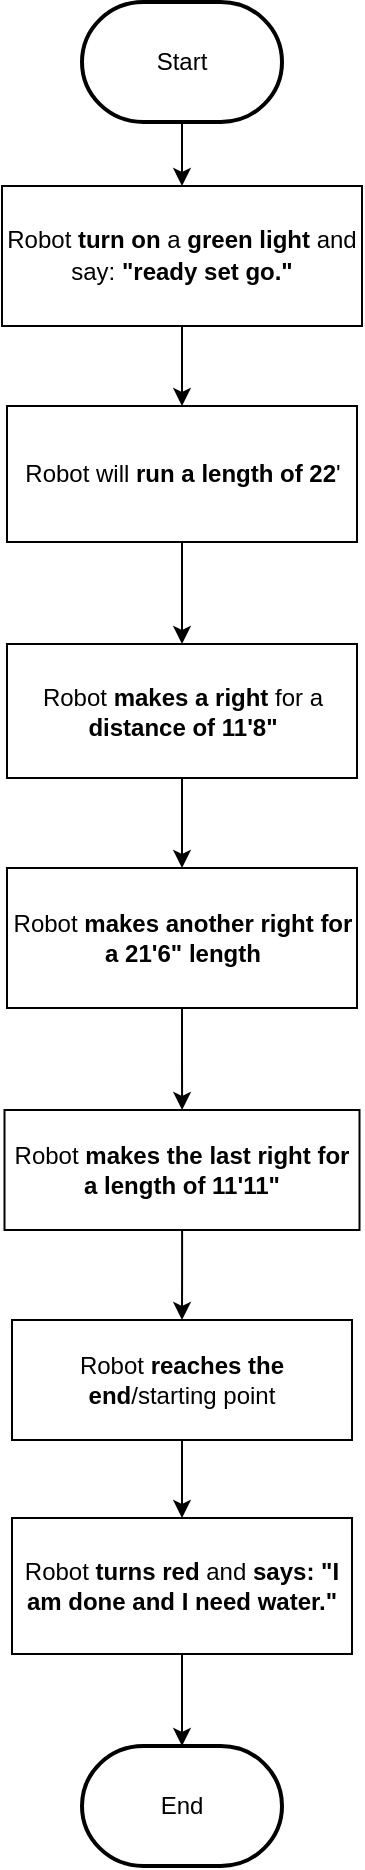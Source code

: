 <mxfile version="21.8.0" type="device">
  <diagram name="Page-1" id="Arvr1iIcSLgxbItw9mFS">
    <mxGraphModel dx="1301" dy="908" grid="1" gridSize="10" guides="1" tooltips="1" connect="1" arrows="1" fold="1" page="1" pageScale="1" pageWidth="850" pageHeight="1100" math="0" shadow="0">
      <root>
        <mxCell id="0" />
        <mxCell id="1" parent="0" />
        <mxCell id="uRuyXRY9Hi6n6hoGiFAT-6" value="" style="edgeStyle=orthogonalEdgeStyle;rounded=0;orthogonalLoop=1;jettySize=auto;html=1;" edge="1" parent="1" source="uRuyXRY9Hi6n6hoGiFAT-2" target="uRuyXRY9Hi6n6hoGiFAT-5">
          <mxGeometry relative="1" as="geometry" />
        </mxCell>
        <mxCell id="uRuyXRY9Hi6n6hoGiFAT-2" value="Start" style="strokeWidth=2;html=1;shape=mxgraph.flowchart.terminator;whiteSpace=wrap;" vertex="1" parent="1">
          <mxGeometry x="270" y="48" width="100" height="60" as="geometry" />
        </mxCell>
        <mxCell id="uRuyXRY9Hi6n6hoGiFAT-9" value="" style="edgeStyle=orthogonalEdgeStyle;rounded=0;orthogonalLoop=1;jettySize=auto;html=1;" edge="1" parent="1" source="uRuyXRY9Hi6n6hoGiFAT-5" target="uRuyXRY9Hi6n6hoGiFAT-7">
          <mxGeometry relative="1" as="geometry" />
        </mxCell>
        <mxCell id="uRuyXRY9Hi6n6hoGiFAT-5" value="&lt;span class=&quot;NormalTextRun SCXW44899743 BCX2&quot;&gt;Robot &lt;b&gt;turn on &lt;/b&gt;a &lt;b&gt;green light &lt;/b&gt;and say: &lt;b&gt;&quot;ready set go.&quot;&lt;/b&gt;&lt;/span&gt;&lt;span class=&quot;TextRun SCXW44899743 BCX2&quot; lang=&quot;EN&quot; style=&quot;font-size: 10pt; line-height: 16.188px; font-family: Arial, &amp;quot;Arial_EmbeddedFont&amp;quot;, &amp;quot;Arial_MSFontService&amp;quot;, sans-serif;&quot; data-contrast=&quot;auto&quot;&gt;&lt;/span&gt;" style="rounded=0;whiteSpace=wrap;html=1;" vertex="1" parent="1">
          <mxGeometry x="230" y="140" width="180" height="70" as="geometry" />
        </mxCell>
        <mxCell id="uRuyXRY9Hi6n6hoGiFAT-11" value="" style="edgeStyle=orthogonalEdgeStyle;rounded=0;orthogonalLoop=1;jettySize=auto;html=1;" edge="1" parent="1" source="uRuyXRY9Hi6n6hoGiFAT-7" target="uRuyXRY9Hi6n6hoGiFAT-10">
          <mxGeometry relative="1" as="geometry" />
        </mxCell>
        <mxCell id="uRuyXRY9Hi6n6hoGiFAT-7" value="Robot will &lt;b&gt;run a length of 22&lt;/b&gt;&#39;" style="rounded=0;whiteSpace=wrap;html=1;" vertex="1" parent="1">
          <mxGeometry x="232.5" y="250" width="175" height="68" as="geometry" />
        </mxCell>
        <mxCell id="uRuyXRY9Hi6n6hoGiFAT-13" value="" style="edgeStyle=orthogonalEdgeStyle;rounded=0;orthogonalLoop=1;jettySize=auto;html=1;" edge="1" parent="1" source="uRuyXRY9Hi6n6hoGiFAT-10" target="uRuyXRY9Hi6n6hoGiFAT-12">
          <mxGeometry relative="1" as="geometry" />
        </mxCell>
        <mxCell id="uRuyXRY9Hi6n6hoGiFAT-10" value="Robot &lt;b&gt;makes a right&lt;/b&gt; for a &lt;b&gt;distance of 11&#39;8&quot;&lt;/b&gt;" style="rounded=0;whiteSpace=wrap;html=1;" vertex="1" parent="1">
          <mxGeometry x="232.5" y="369" width="175" height="67" as="geometry" />
        </mxCell>
        <mxCell id="uRuyXRY9Hi6n6hoGiFAT-15" value="" style="edgeStyle=orthogonalEdgeStyle;rounded=0;orthogonalLoop=1;jettySize=auto;html=1;" edge="1" parent="1" source="uRuyXRY9Hi6n6hoGiFAT-12" target="uRuyXRY9Hi6n6hoGiFAT-14">
          <mxGeometry relative="1" as="geometry" />
        </mxCell>
        <mxCell id="uRuyXRY9Hi6n6hoGiFAT-12" value="Robot &lt;b&gt;makes another right for a 21&#39;6&quot; length&lt;/b&gt;" style="rounded=0;whiteSpace=wrap;html=1;" vertex="1" parent="1">
          <mxGeometry x="232.5" y="481" width="175" height="70" as="geometry" />
        </mxCell>
        <mxCell id="uRuyXRY9Hi6n6hoGiFAT-17" value="" style="edgeStyle=orthogonalEdgeStyle;rounded=0;orthogonalLoop=1;jettySize=auto;html=1;" edge="1" parent="1" source="uRuyXRY9Hi6n6hoGiFAT-14" target="uRuyXRY9Hi6n6hoGiFAT-16">
          <mxGeometry relative="1" as="geometry" />
        </mxCell>
        <mxCell id="uRuyXRY9Hi6n6hoGiFAT-14" value="Robot &lt;b&gt;makes the last right for a length of 11&#39;11&quot;&lt;/b&gt;" style="rounded=0;whiteSpace=wrap;html=1;" vertex="1" parent="1">
          <mxGeometry x="231.25" y="602" width="177.5" height="60" as="geometry" />
        </mxCell>
        <mxCell id="uRuyXRY9Hi6n6hoGiFAT-19" value="" style="edgeStyle=orthogonalEdgeStyle;rounded=0;orthogonalLoop=1;jettySize=auto;html=1;" edge="1" parent="1" source="uRuyXRY9Hi6n6hoGiFAT-16" target="uRuyXRY9Hi6n6hoGiFAT-18">
          <mxGeometry relative="1" as="geometry" />
        </mxCell>
        <mxCell id="uRuyXRY9Hi6n6hoGiFAT-16" value="Robot &lt;b&gt;reaches the end&lt;/b&gt;/starting point" style="rounded=0;whiteSpace=wrap;html=1;" vertex="1" parent="1">
          <mxGeometry x="235" y="707" width="170" height="60" as="geometry" />
        </mxCell>
        <mxCell id="uRuyXRY9Hi6n6hoGiFAT-21" value="" style="edgeStyle=orthogonalEdgeStyle;rounded=0;orthogonalLoop=1;jettySize=auto;html=1;" edge="1" parent="1" source="uRuyXRY9Hi6n6hoGiFAT-18" target="uRuyXRY9Hi6n6hoGiFAT-20">
          <mxGeometry relative="1" as="geometry" />
        </mxCell>
        <mxCell id="uRuyXRY9Hi6n6hoGiFAT-18" value="Robot &lt;b&gt;turns red&lt;/b&gt; and &lt;b&gt;says: &quot;I am done and I need water.&quot;&lt;/b&gt;" style="rounded=0;whiteSpace=wrap;html=1;" vertex="1" parent="1">
          <mxGeometry x="235" y="806" width="170" height="68" as="geometry" />
        </mxCell>
        <mxCell id="uRuyXRY9Hi6n6hoGiFAT-20" value="End" style="strokeWidth=2;html=1;shape=mxgraph.flowchart.terminator;whiteSpace=wrap;" vertex="1" parent="1">
          <mxGeometry x="270" y="920" width="100" height="60" as="geometry" />
        </mxCell>
      </root>
    </mxGraphModel>
  </diagram>
</mxfile>
